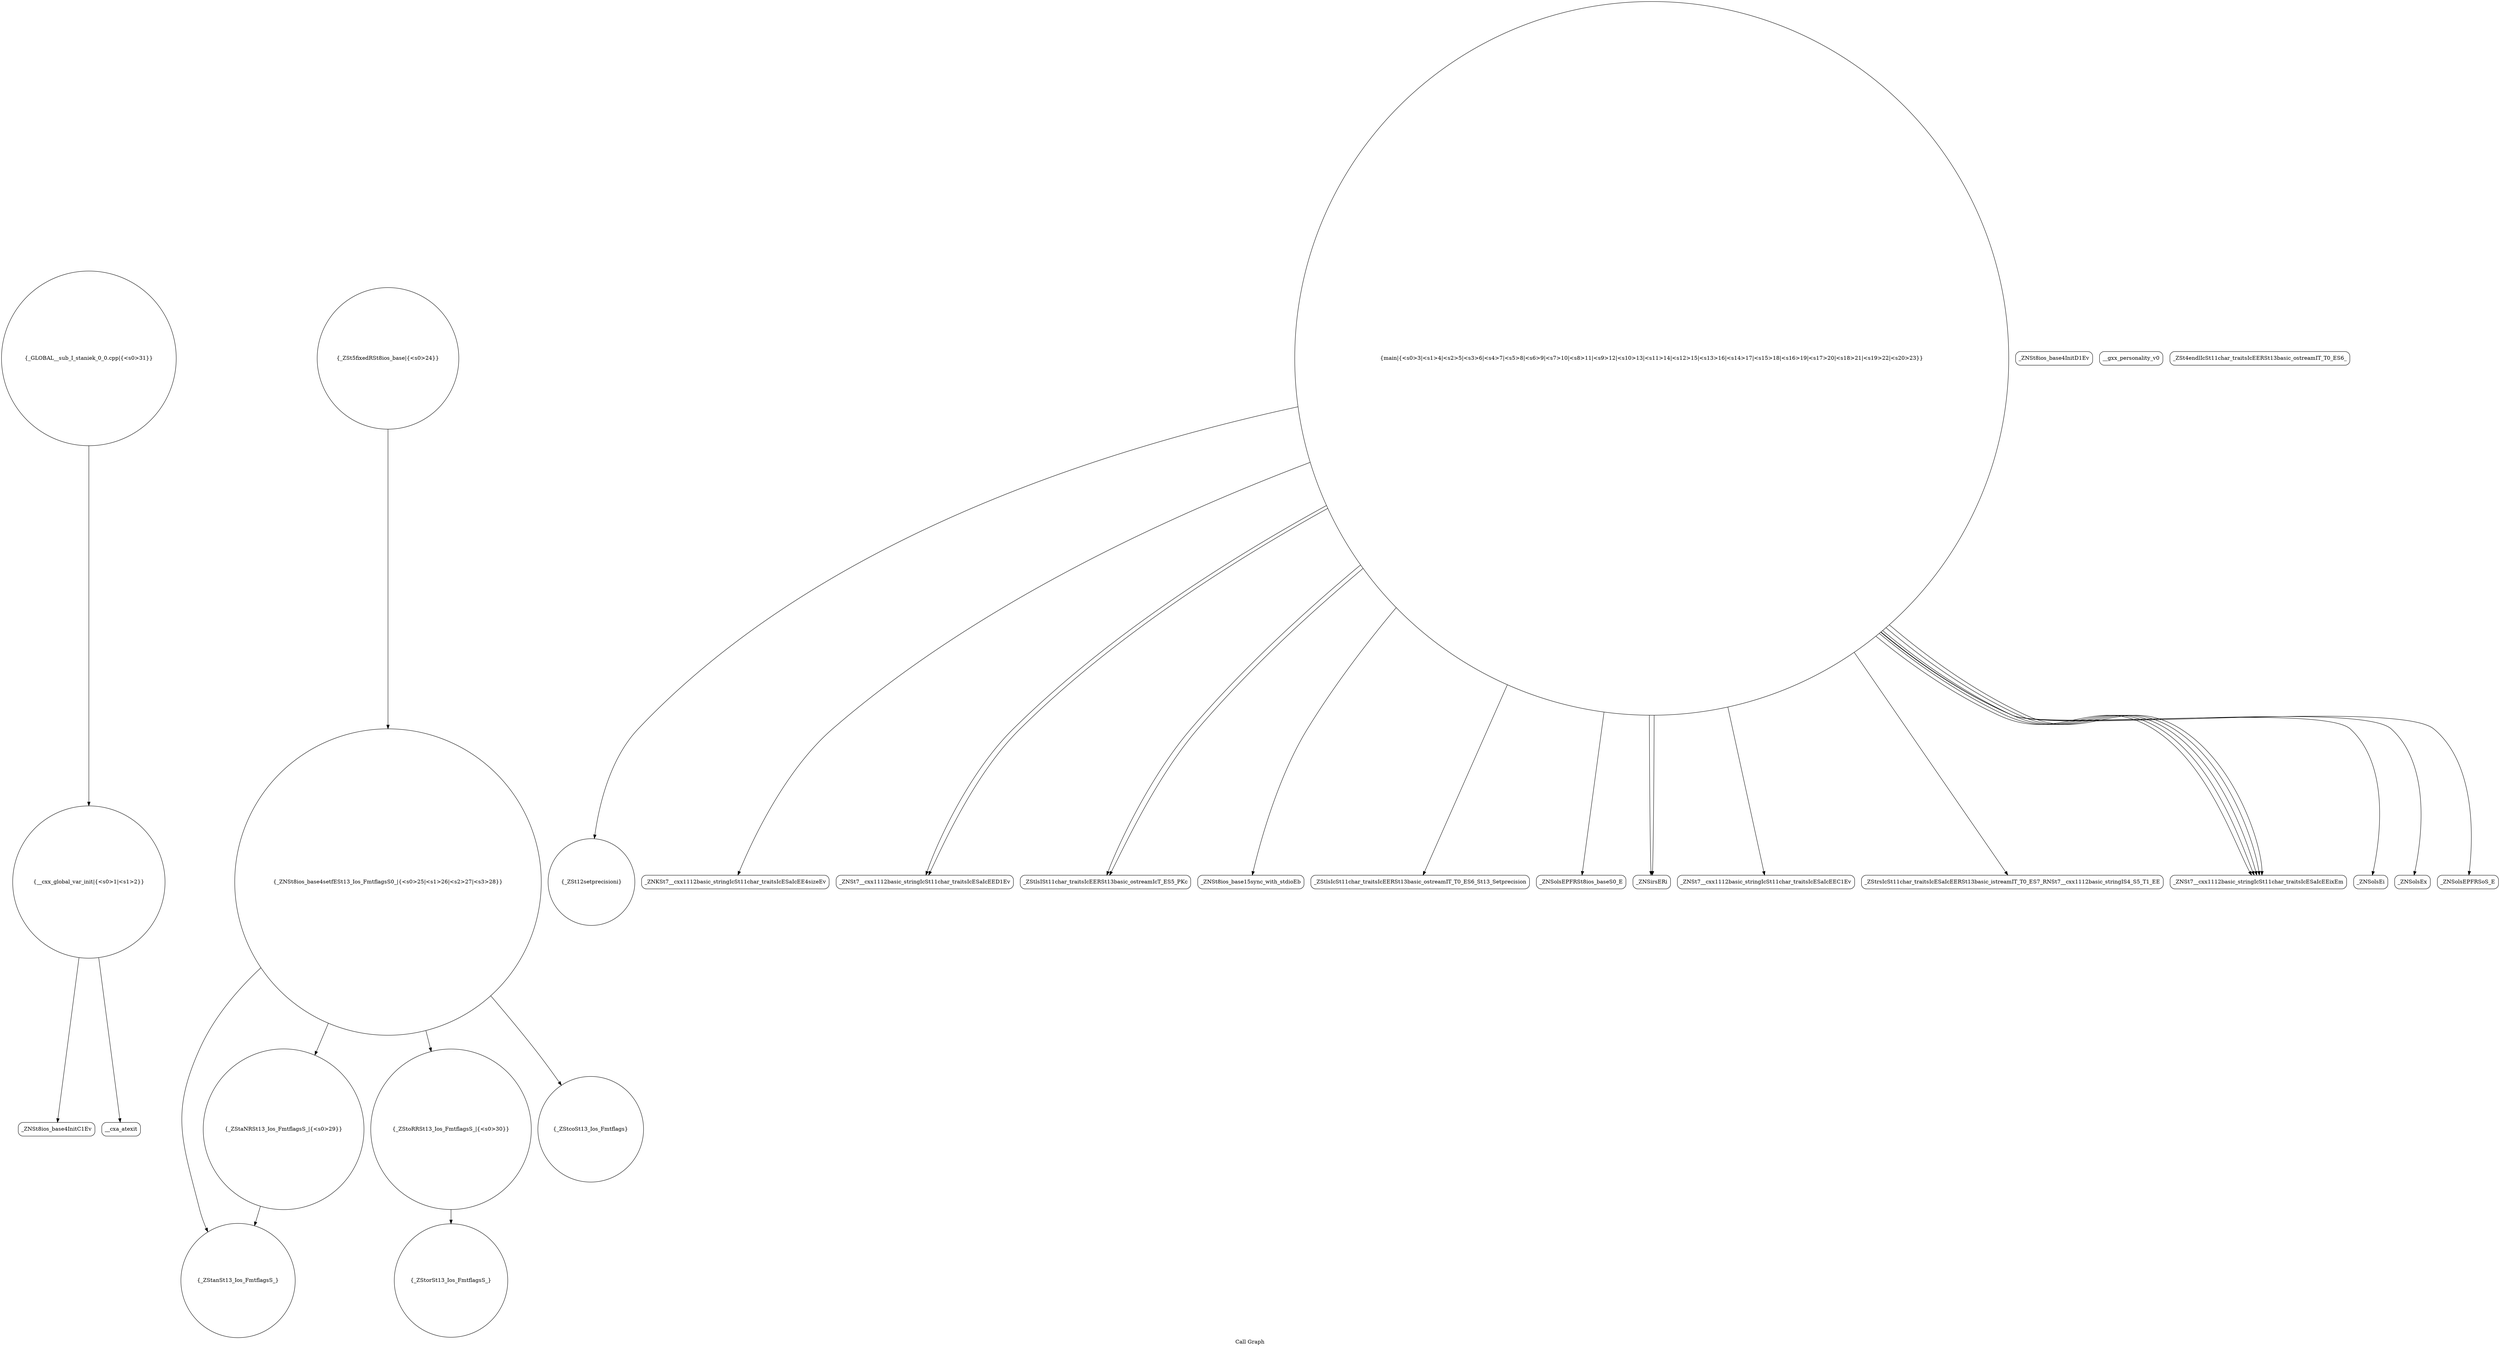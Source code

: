 digraph "Call Graph" {
	label="Call Graph";

	Node0x55a412e68050 [shape=record,shape=circle,label="{__cxx_global_var_init|{<s0>1|<s1>2}}"];
	Node0x55a412e68050:s0 -> Node0x55a412e684e0[color=black];
	Node0x55a412e68050:s1 -> Node0x55a412e685e0[color=black];
	Node0x55a412e69160 [shape=record,shape=circle,label="{_ZStanSt13_Ios_FmtflagsS_}"];
	Node0x55a412e687e0 [shape=record,shape=circle,label="{_ZSt12setprecisioni}"];
	Node0x55a412e68b60 [shape=record,shape=Mrecord,label="{_ZNKSt7__cxx1112basic_stringIcSt11char_traitsIcESaIcEE4sizeEv}"];
	Node0x55a412e68ee0 [shape=record,shape=Mrecord,label="{_ZNSt7__cxx1112basic_stringIcSt11char_traitsIcESaIcEED1Ev}"];
	Node0x55a412e68560 [shape=record,shape=Mrecord,label="{_ZNSt8ios_base4InitD1Ev}"];
	Node0x55a412e69260 [shape=record,shape=circle,label="{_GLOBAL__sub_I_staniek_0_0.cpp|{<s0>31}}"];
	Node0x55a412e69260:s0 -> Node0x55a412e68050[color=black];
	Node0x55a412e688e0 [shape=record,shape=circle,label="{_ZSt5fixedRSt8ios_base|{<s0>24}}"];
	Node0x55a412e688e0:s0 -> Node0x55a412e68f60[color=black];
	Node0x55a412e68c60 [shape=record,shape=Mrecord,label="{_ZStlsISt11char_traitsIcEERSt13basic_ostreamIcT_ES5_PKc}"];
	Node0x55a412e68fe0 [shape=record,shape=circle,label="{_ZStaNRSt13_Ios_FmtflagsS_|{<s0>29}}"];
	Node0x55a412e68fe0:s0 -> Node0x55a412e69160[color=black];
	Node0x55a412e68660 [shape=record,shape=circle,label="{main|{<s0>3|<s1>4|<s2>5|<s3>6|<s4>7|<s5>8|<s6>9|<s7>10|<s8>11|<s9>12|<s10>13|<s11>14|<s12>15|<s13>16|<s14>17|<s15>18|<s16>19|<s17>20|<s18>21|<s19>22|<s20>23}}"];
	Node0x55a412e68660:s0 -> Node0x55a412e686e0[color=black];
	Node0x55a412e68660:s1 -> Node0x55a412e687e0[color=black];
	Node0x55a412e68660:s2 -> Node0x55a412e68760[color=black];
	Node0x55a412e68660:s3 -> Node0x55a412e68860[color=black];
	Node0x55a412e68660:s4 -> Node0x55a412e68960[color=black];
	Node0x55a412e68660:s5 -> Node0x55a412e689e0[color=black];
	Node0x55a412e68660:s6 -> Node0x55a412e68a60[color=black];
	Node0x55a412e68660:s7 -> Node0x55a412e68960[color=black];
	Node0x55a412e68660:s8 -> Node0x55a412e68b60[color=black];
	Node0x55a412e68660:s9 -> Node0x55a412e68be0[color=black];
	Node0x55a412e68660:s10 -> Node0x55a412e68be0[color=black];
	Node0x55a412e68660:s11 -> Node0x55a412e68be0[color=black];
	Node0x55a412e68660:s12 -> Node0x55a412e68be0[color=black];
	Node0x55a412e68660:s13 -> Node0x55a412e68be0[color=black];
	Node0x55a412e68660:s14 -> Node0x55a412e68ee0[color=black];
	Node0x55a412e68660:s15 -> Node0x55a412e68c60[color=black];
	Node0x55a412e68660:s16 -> Node0x55a412e68ce0[color=black];
	Node0x55a412e68660:s17 -> Node0x55a412e68c60[color=black];
	Node0x55a412e68660:s18 -> Node0x55a412e68d60[color=black];
	Node0x55a412e68660:s19 -> Node0x55a412e68de0[color=black];
	Node0x55a412e68660:s20 -> Node0x55a412e68ee0[color=black];
	Node0x55a412e689e0 [shape=record,shape=Mrecord,label="{_ZNSt7__cxx1112basic_stringIcSt11char_traitsIcESaIcEEC1Ev}"];
	Node0x55a412e68d60 [shape=record,shape=Mrecord,label="{_ZNSolsEx}"];
	Node0x55a412e690e0 [shape=record,shape=circle,label="{_ZStoRRSt13_Ios_FmtflagsS_|{<s0>30}}"];
	Node0x55a412e690e0:s0 -> Node0x55a412e691e0[color=black];
	Node0x55a412e68760 [shape=record,shape=Mrecord,label="{_ZStlsIcSt11char_traitsIcEERSt13basic_ostreamIT_T0_ES6_St13_Setprecision}"];
	Node0x55a412e68ae0 [shape=record,shape=Mrecord,label="{__gxx_personality_v0}"];
	Node0x55a412e68e60 [shape=record,shape=Mrecord,label="{_ZSt4endlIcSt11char_traitsIcEERSt13basic_ostreamIT_T0_ES6_}"];
	Node0x55a412e684e0 [shape=record,shape=Mrecord,label="{_ZNSt8ios_base4InitC1Ev}"];
	Node0x55a412e691e0 [shape=record,shape=circle,label="{_ZStorSt13_Ios_FmtflagsS_}"];
	Node0x55a412e68860 [shape=record,shape=Mrecord,label="{_ZNSolsEPFRSt8ios_baseS0_E}"];
	Node0x55a412e68be0 [shape=record,shape=Mrecord,label="{_ZNSt7__cxx1112basic_stringIcSt11char_traitsIcESaIcEEixEm}"];
	Node0x55a412e68f60 [shape=record,shape=circle,label="{_ZNSt8ios_base4setfESt13_Ios_FmtflagsS0_|{<s0>25|<s1>26|<s2>27|<s3>28}}"];
	Node0x55a412e68f60:s0 -> Node0x55a412e69060[color=black];
	Node0x55a412e68f60:s1 -> Node0x55a412e68fe0[color=black];
	Node0x55a412e68f60:s2 -> Node0x55a412e69160[color=black];
	Node0x55a412e68f60:s3 -> Node0x55a412e690e0[color=black];
	Node0x55a412e685e0 [shape=record,shape=Mrecord,label="{__cxa_atexit}"];
	Node0x55a412e68960 [shape=record,shape=Mrecord,label="{_ZNSirsERi}"];
	Node0x55a412e68ce0 [shape=record,shape=Mrecord,label="{_ZNSolsEi}"];
	Node0x55a412e69060 [shape=record,shape=circle,label="{_ZStcoSt13_Ios_Fmtflags}"];
	Node0x55a412e686e0 [shape=record,shape=Mrecord,label="{_ZNSt8ios_base15sync_with_stdioEb}"];
	Node0x55a412e68a60 [shape=record,shape=Mrecord,label="{_ZStrsIcSt11char_traitsIcESaIcEERSt13basic_istreamIT_T0_ES7_RNSt7__cxx1112basic_stringIS4_S5_T1_EE}"];
	Node0x55a412e68de0 [shape=record,shape=Mrecord,label="{_ZNSolsEPFRSoS_E}"];
}
